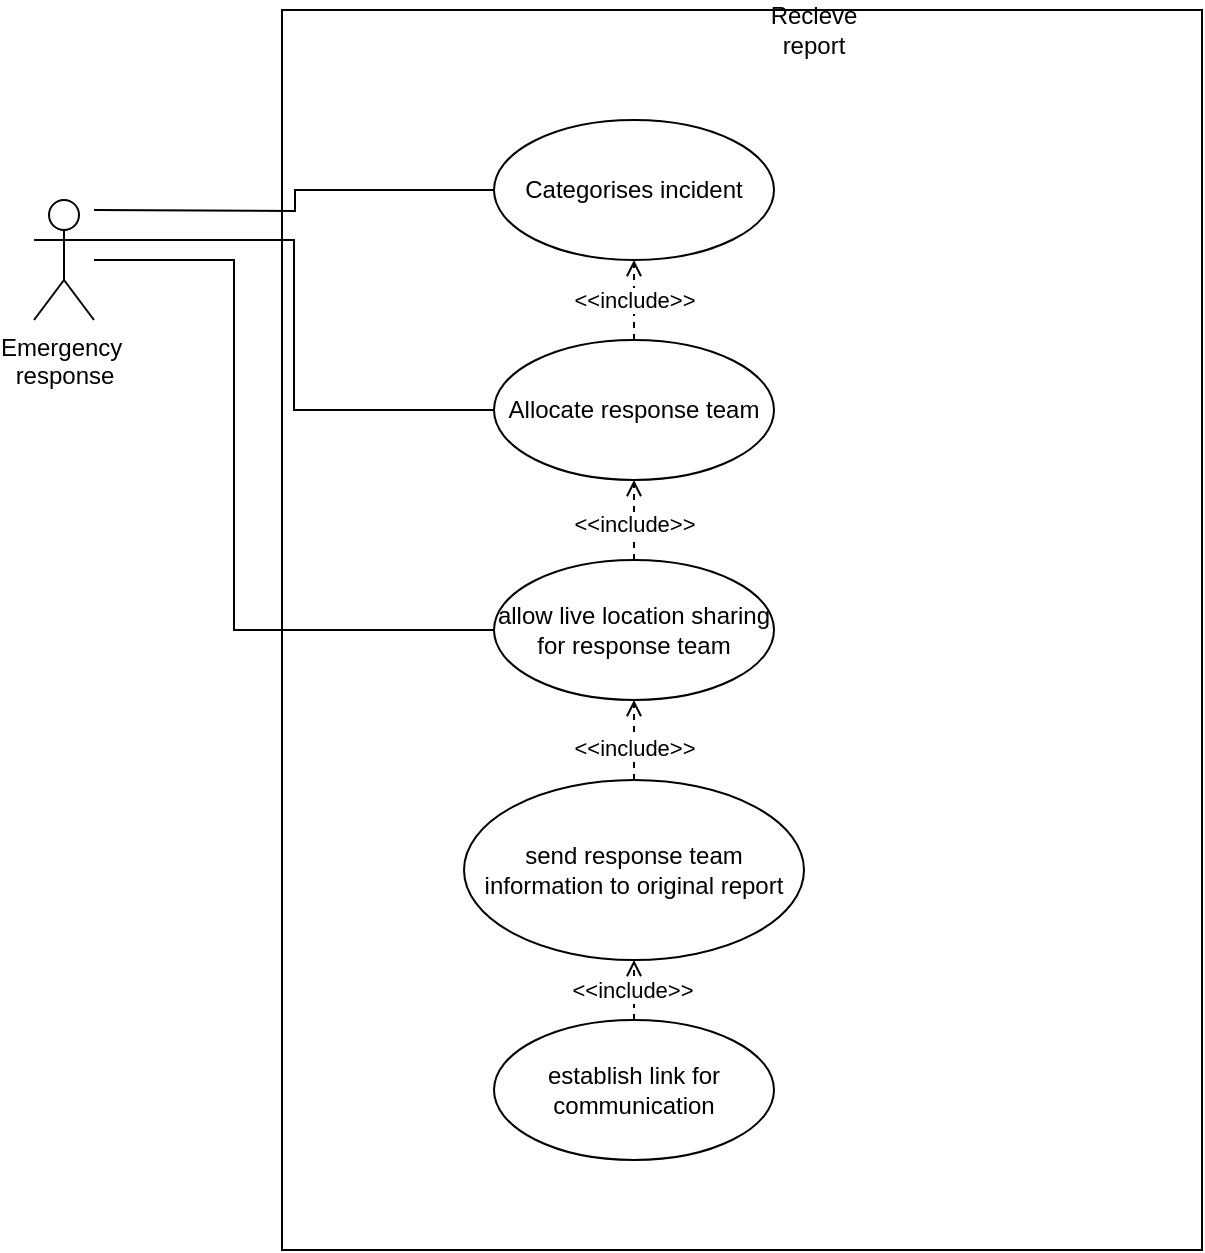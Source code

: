<mxfile version="26.1.1">
  <diagram name="Page-1" id="qX7E-gIosMv9cqMaOcgP">
    <mxGraphModel dx="1050" dy="558" grid="1" gridSize="10" guides="1" tooltips="1" connect="1" arrows="1" fold="1" page="1" pageScale="1" pageWidth="827" pageHeight="1169" math="0" shadow="0">
      <root>
        <mxCell id="0" />
        <mxCell id="1" parent="0" />
        <mxCell id="USEiS9xNA5ofanlWpFOf-1" value="" style="rounded=0;whiteSpace=wrap;html=1;" parent="1" vertex="1">
          <mxGeometry x="184" y="15" width="460" height="620" as="geometry" />
        </mxCell>
        <mxCell id="USEiS9xNA5ofanlWpFOf-2" value="Recieve report" style="text;html=1;align=center;verticalAlign=middle;whiteSpace=wrap;rounded=0;" parent="1" vertex="1">
          <mxGeometry x="420" y="10" width="60" height="30" as="geometry" />
        </mxCell>
        <mxCell id="USEiS9xNA5ofanlWpFOf-22" style="edgeStyle=orthogonalEdgeStyle;rounded=0;orthogonalLoop=1;jettySize=auto;html=1;entryX=0;entryY=0.5;entryDx=0;entryDy=0;endArrow=none;startFill=0;" parent="1" target="USEiS9xNA5ofanlWpFOf-5" edge="1">
          <mxGeometry relative="1" as="geometry">
            <mxPoint x="90" y="115" as="sourcePoint" />
            <mxPoint x="290" y="90" as="targetPoint" />
          </mxGeometry>
        </mxCell>
        <mxCell id="USEiS9xNA5ofanlWpFOf-23" style="edgeStyle=orthogonalEdgeStyle;rounded=0;orthogonalLoop=1;jettySize=auto;html=1;entryX=0;entryY=0.5;entryDx=0;entryDy=0;endArrow=none;startFill=0;" parent="1" source="USEiS9xNA5ofanlWpFOf-3" target="USEiS9xNA5ofanlWpFOf-7" edge="1">
          <mxGeometry relative="1" as="geometry">
            <Array as="points">
              <mxPoint x="190" y="130" />
              <mxPoint x="190" y="215" />
            </Array>
          </mxGeometry>
        </mxCell>
        <mxCell id="USEiS9xNA5ofanlWpFOf-24" value="" style="edgeStyle=orthogonalEdgeStyle;rounded=0;orthogonalLoop=1;jettySize=auto;html=1;entryX=0;entryY=0.5;entryDx=0;entryDy=0;endArrow=none;startFill=0;" parent="1" source="USEiS9xNA5ofanlWpFOf-3" target="USEiS9xNA5ofanlWpFOf-10" edge="1">
          <mxGeometry relative="1" as="geometry">
            <Array as="points">
              <mxPoint x="160" y="140" />
              <mxPoint x="160" y="325" />
            </Array>
          </mxGeometry>
        </mxCell>
        <mxCell id="USEiS9xNA5ofanlWpFOf-3" value="&lt;div&gt;Emergency&amp;nbsp;&lt;/div&gt;&lt;div&gt;response&lt;/div&gt;" style="shape=umlActor;verticalLabelPosition=bottom;verticalAlign=top;html=1;outlineConnect=0;" parent="1" vertex="1">
          <mxGeometry x="60" y="110" width="30" height="60" as="geometry" />
        </mxCell>
        <mxCell id="USEiS9xNA5ofanlWpFOf-5" value="Categorises incident" style="ellipse;whiteSpace=wrap;html=1;" parent="1" vertex="1">
          <mxGeometry x="290" y="70" width="140" height="70" as="geometry" />
        </mxCell>
        <mxCell id="USEiS9xNA5ofanlWpFOf-8" value="" style="edgeStyle=orthogonalEdgeStyle;rounded=0;orthogonalLoop=1;jettySize=auto;html=1;dashed=1;endArrow=open;endFill=0;" parent="1" source="USEiS9xNA5ofanlWpFOf-7" target="USEiS9xNA5ofanlWpFOf-5" edge="1">
          <mxGeometry relative="1" as="geometry" />
        </mxCell>
        <mxCell id="USEiS9xNA5ofanlWpFOf-9" value="&amp;lt;&amp;lt;include&amp;gt;&amp;gt;" style="edgeLabel;html=1;align=center;verticalAlign=middle;resizable=0;points=[];" parent="USEiS9xNA5ofanlWpFOf-8" vertex="1" connectable="0">
          <mxGeometry relative="1" as="geometry">
            <mxPoint as="offset" />
          </mxGeometry>
        </mxCell>
        <mxCell id="USEiS9xNA5ofanlWpFOf-7" value="Allocate response team" style="ellipse;whiteSpace=wrap;html=1;" parent="1" vertex="1">
          <mxGeometry x="290" y="180" width="140" height="70" as="geometry" />
        </mxCell>
        <mxCell id="USEiS9xNA5ofanlWpFOf-11" value="" style="edgeStyle=orthogonalEdgeStyle;rounded=0;orthogonalLoop=1;jettySize=auto;html=1;dashed=1;endArrow=open;endFill=0;" parent="1" source="USEiS9xNA5ofanlWpFOf-10" target="USEiS9xNA5ofanlWpFOf-7" edge="1">
          <mxGeometry relative="1" as="geometry" />
        </mxCell>
        <mxCell id="USEiS9xNA5ofanlWpFOf-12" value="&amp;lt;&amp;lt;include&amp;gt;&amp;gt;" style="edgeLabel;html=1;align=center;verticalAlign=middle;resizable=0;points=[];" parent="USEiS9xNA5ofanlWpFOf-11" vertex="1" connectable="0">
          <mxGeometry x="-0.1" relative="1" as="geometry">
            <mxPoint as="offset" />
          </mxGeometry>
        </mxCell>
        <mxCell id="USEiS9xNA5ofanlWpFOf-10" value="allow live location sharing for response team" style="ellipse;whiteSpace=wrap;html=1;" parent="1" vertex="1">
          <mxGeometry x="290" y="290" width="140" height="70" as="geometry" />
        </mxCell>
        <mxCell id="USEiS9xNA5ofanlWpFOf-14" value="" style="edgeStyle=orthogonalEdgeStyle;rounded=0;orthogonalLoop=1;jettySize=auto;html=1;dashed=1;endArrow=open;endFill=0;" parent="1" source="USEiS9xNA5ofanlWpFOf-13" target="USEiS9xNA5ofanlWpFOf-10" edge="1">
          <mxGeometry relative="1" as="geometry" />
        </mxCell>
        <mxCell id="USEiS9xNA5ofanlWpFOf-15" value="&amp;lt;&amp;lt;include&amp;gt;&amp;gt;" style="edgeLabel;html=1;align=center;verticalAlign=middle;resizable=0;points=[];" parent="USEiS9xNA5ofanlWpFOf-14" vertex="1" connectable="0">
          <mxGeometry x="-0.2" relative="1" as="geometry">
            <mxPoint as="offset" />
          </mxGeometry>
        </mxCell>
        <mxCell id="USEiS9xNA5ofanlWpFOf-13" value="send response team information to original report" style="ellipse;whiteSpace=wrap;html=1;" parent="1" vertex="1">
          <mxGeometry x="275" y="400" width="170" height="90" as="geometry" />
        </mxCell>
        <mxCell id="USEiS9xNA5ofanlWpFOf-17" value="" style="edgeStyle=orthogonalEdgeStyle;rounded=0;orthogonalLoop=1;jettySize=auto;html=1;dashed=1;endArrow=open;endFill=0;" parent="1" source="USEiS9xNA5ofanlWpFOf-16" target="USEiS9xNA5ofanlWpFOf-13" edge="1">
          <mxGeometry relative="1" as="geometry" />
        </mxCell>
        <mxCell id="USEiS9xNA5ofanlWpFOf-18" value="&amp;lt;&amp;lt;include&amp;gt;&amp;gt;" style="edgeLabel;html=1;align=center;verticalAlign=middle;resizable=0;points=[];" parent="USEiS9xNA5ofanlWpFOf-17" vertex="1" connectable="0">
          <mxGeometry x="0.4" y="1" relative="1" as="geometry">
            <mxPoint as="offset" />
          </mxGeometry>
        </mxCell>
        <mxCell id="USEiS9xNA5ofanlWpFOf-16" value="establish link for communication" style="ellipse;whiteSpace=wrap;html=1;" parent="1" vertex="1">
          <mxGeometry x="290" y="520" width="140" height="70" as="geometry" />
        </mxCell>
      </root>
    </mxGraphModel>
  </diagram>
</mxfile>
